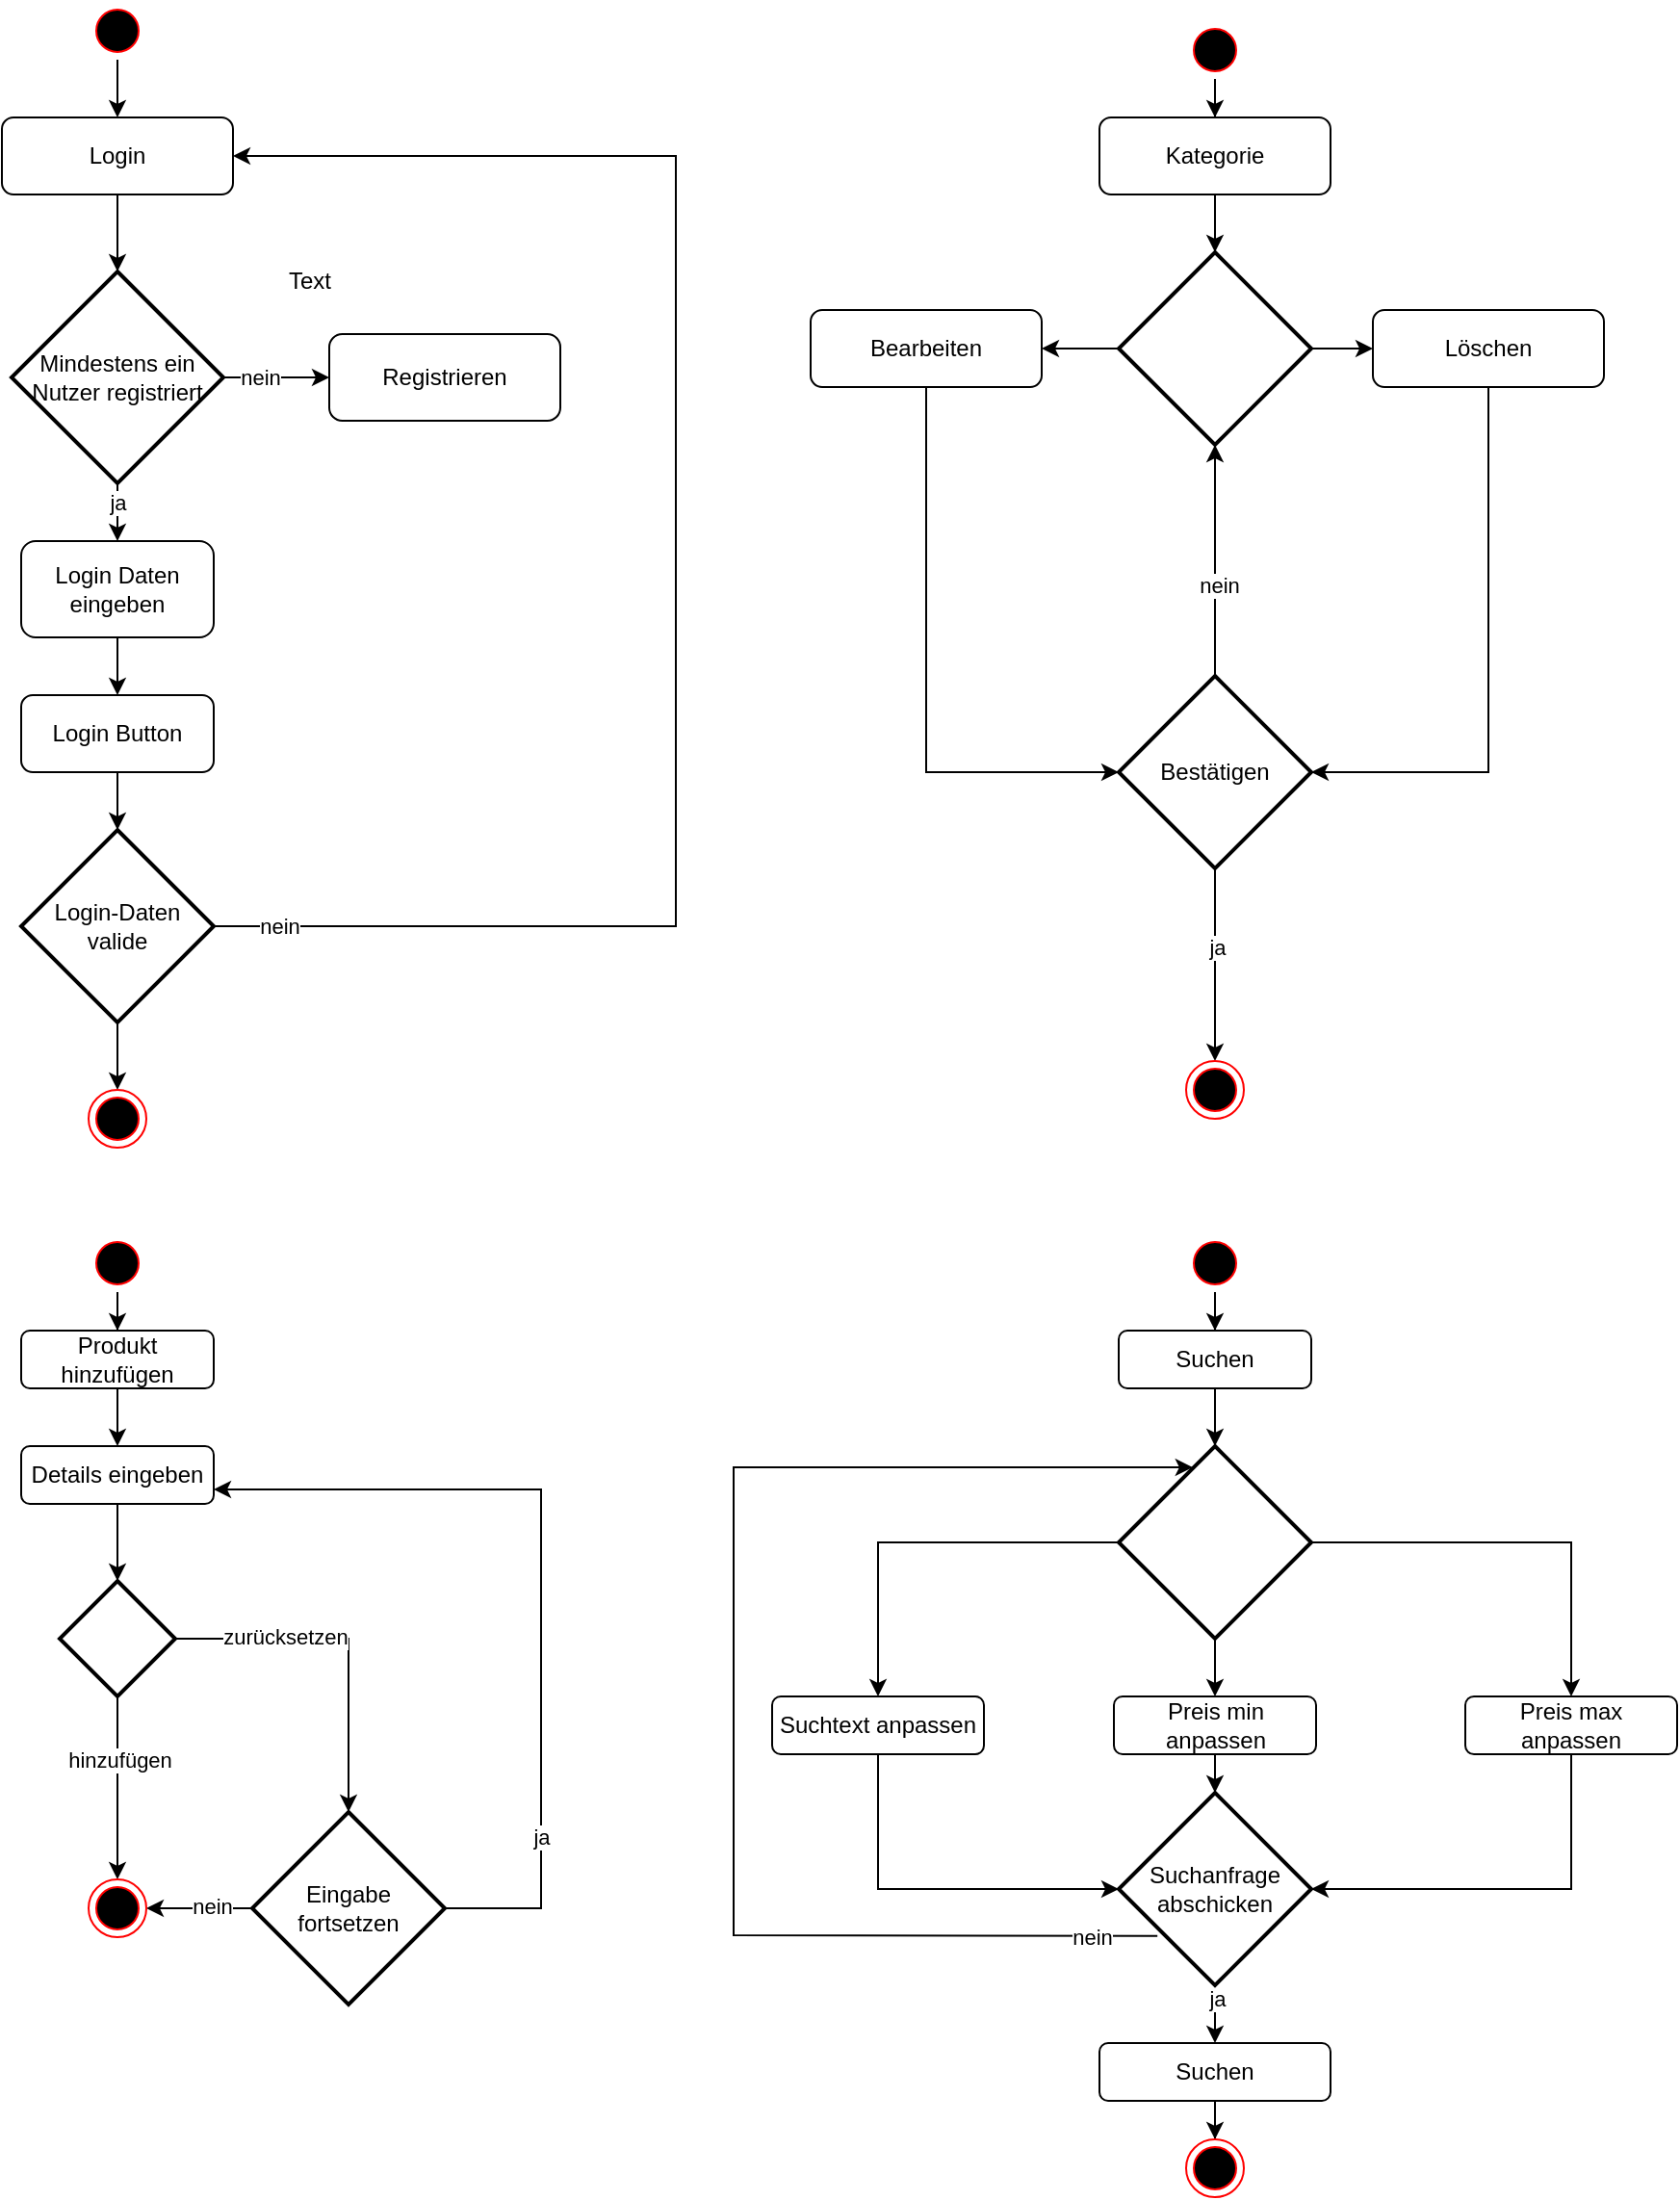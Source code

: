 <mxfile version="16.5.3" type="device"><diagram id="C5RBs43oDa-KdzZeNtuy" name="Page-1"><mxGraphModel dx="1422" dy="762" grid="1" gridSize="10" guides="1" tooltips="1" connect="1" arrows="1" fold="1" page="1" pageScale="1" pageWidth="827" pageHeight="1169" math="0" shadow="0"><root><mxCell id="WIyWlLk6GJQsqaUBKTNV-0"/><mxCell id="WIyWlLk6GJQsqaUBKTNV-1" parent="WIyWlLk6GJQsqaUBKTNV-0"/><mxCell id="LJBGzi0rSWGwyweTOJzR-5" style="edgeStyle=orthogonalEdgeStyle;rounded=0;orthogonalLoop=1;jettySize=auto;html=1;" edge="1" parent="WIyWlLk6GJQsqaUBKTNV-1" source="LJBGzi0rSWGwyweTOJzR-3" target="LJBGzi0rSWGwyweTOJzR-4"><mxGeometry relative="1" as="geometry"/></mxCell><mxCell id="LJBGzi0rSWGwyweTOJzR-3" value="Login" style="rounded=1;whiteSpace=wrap;html=1;" vertex="1" parent="WIyWlLk6GJQsqaUBKTNV-1"><mxGeometry x="100" y="80" width="120" height="40" as="geometry"/></mxCell><mxCell id="LJBGzi0rSWGwyweTOJzR-8" style="edgeStyle=orthogonalEdgeStyle;rounded=0;orthogonalLoop=1;jettySize=auto;html=1;entryX=0;entryY=0.5;entryDx=0;entryDy=0;" edge="1" parent="WIyWlLk6GJQsqaUBKTNV-1" source="LJBGzi0rSWGwyweTOJzR-4" target="LJBGzi0rSWGwyweTOJzR-6"><mxGeometry relative="1" as="geometry"/></mxCell><mxCell id="LJBGzi0rSWGwyweTOJzR-19" value="nein" style="edgeLabel;html=1;align=center;verticalAlign=middle;resizable=0;points=[];" vertex="1" connectable="0" parent="LJBGzi0rSWGwyweTOJzR-8"><mxGeometry x="-0.311" y="1" relative="1" as="geometry"><mxPoint y="1" as="offset"/></mxGeometry></mxCell><mxCell id="LJBGzi0rSWGwyweTOJzR-20" style="edgeStyle=orthogonalEdgeStyle;rounded=0;orthogonalLoop=1;jettySize=auto;html=1;entryX=0.5;entryY=0;entryDx=0;entryDy=0;" edge="1" parent="WIyWlLk6GJQsqaUBKTNV-1" source="LJBGzi0rSWGwyweTOJzR-4" target="LJBGzi0rSWGwyweTOJzR-9"><mxGeometry relative="1" as="geometry"/></mxCell><mxCell id="LJBGzi0rSWGwyweTOJzR-21" value="ja" style="edgeLabel;html=1;align=center;verticalAlign=middle;resizable=0;points=[];" vertex="1" connectable="0" parent="LJBGzi0rSWGwyweTOJzR-20"><mxGeometry x="-0.78" y="1" relative="1" as="geometry"><mxPoint x="-1" y="4" as="offset"/></mxGeometry></mxCell><mxCell id="LJBGzi0rSWGwyweTOJzR-4" value="Mindestens ein Nutzer registriert" style="strokeWidth=2;html=1;shape=mxgraph.flowchart.decision;whiteSpace=wrap;" vertex="1" parent="WIyWlLk6GJQsqaUBKTNV-1"><mxGeometry x="105" y="160" width="110" height="110" as="geometry"/></mxCell><mxCell id="LJBGzi0rSWGwyweTOJzR-6" value="Registrieren" style="rounded=1;whiteSpace=wrap;html=1;" vertex="1" parent="WIyWlLk6GJQsqaUBKTNV-1"><mxGeometry x="270" y="192.5" width="120" height="45" as="geometry"/></mxCell><mxCell id="LJBGzi0rSWGwyweTOJzR-12" style="edgeStyle=orthogonalEdgeStyle;rounded=0;orthogonalLoop=1;jettySize=auto;html=1;entryX=0.5;entryY=0;entryDx=0;entryDy=0;" edge="1" parent="WIyWlLk6GJQsqaUBKTNV-1" source="LJBGzi0rSWGwyweTOJzR-9" target="LJBGzi0rSWGwyweTOJzR-11"><mxGeometry relative="1" as="geometry"/></mxCell><mxCell id="LJBGzi0rSWGwyweTOJzR-9" value="Login Daten eingeben" style="rounded=1;whiteSpace=wrap;html=1;" vertex="1" parent="WIyWlLk6GJQsqaUBKTNV-1"><mxGeometry x="110" y="300" width="100" height="50" as="geometry"/></mxCell><mxCell id="LJBGzi0rSWGwyweTOJzR-14" style="edgeStyle=orthogonalEdgeStyle;rounded=0;orthogonalLoop=1;jettySize=auto;html=1;" edge="1" parent="WIyWlLk6GJQsqaUBKTNV-1" source="LJBGzi0rSWGwyweTOJzR-11" target="LJBGzi0rSWGwyweTOJzR-13"><mxGeometry relative="1" as="geometry"/></mxCell><mxCell id="LJBGzi0rSWGwyweTOJzR-11" value="Login Button" style="rounded=1;whiteSpace=wrap;html=1;" vertex="1" parent="WIyWlLk6GJQsqaUBKTNV-1"><mxGeometry x="110" y="380" width="100" height="40" as="geometry"/></mxCell><mxCell id="LJBGzi0rSWGwyweTOJzR-15" style="edgeStyle=orthogonalEdgeStyle;rounded=0;orthogonalLoop=1;jettySize=auto;html=1;entryX=1;entryY=0.5;entryDx=0;entryDy=0;" edge="1" parent="WIyWlLk6GJQsqaUBKTNV-1" source="LJBGzi0rSWGwyweTOJzR-13" target="LJBGzi0rSWGwyweTOJzR-3"><mxGeometry relative="1" as="geometry"><Array as="points"><mxPoint x="450" y="500"/><mxPoint x="450" y="100"/></Array></mxGeometry></mxCell><mxCell id="LJBGzi0rSWGwyweTOJzR-22" value="nein" style="edgeLabel;html=1;align=center;verticalAlign=middle;resizable=0;points=[];" vertex="1" connectable="0" parent="LJBGzi0rSWGwyweTOJzR-15"><mxGeometry x="-0.923" relative="1" as="geometry"><mxPoint as="offset"/></mxGeometry></mxCell><mxCell id="LJBGzi0rSWGwyweTOJzR-24" style="edgeStyle=orthogonalEdgeStyle;rounded=0;orthogonalLoop=1;jettySize=auto;html=1;entryX=0.5;entryY=0;entryDx=0;entryDy=0;" edge="1" parent="WIyWlLk6GJQsqaUBKTNV-1" source="LJBGzi0rSWGwyweTOJzR-13" target="LJBGzi0rSWGwyweTOJzR-23"><mxGeometry relative="1" as="geometry"/></mxCell><mxCell id="LJBGzi0rSWGwyweTOJzR-13" value="Login-Daten&lt;br&gt;valide" style="strokeWidth=2;html=1;shape=mxgraph.flowchart.decision;whiteSpace=wrap;" vertex="1" parent="WIyWlLk6GJQsqaUBKTNV-1"><mxGeometry x="110" y="450" width="100" height="100" as="geometry"/></mxCell><mxCell id="LJBGzi0rSWGwyweTOJzR-18" value="Text" style="text;html=1;strokeColor=none;fillColor=none;align=center;verticalAlign=middle;whiteSpace=wrap;rounded=0;" vertex="1" parent="WIyWlLk6GJQsqaUBKTNV-1"><mxGeometry x="230" y="150" width="60" height="30" as="geometry"/></mxCell><mxCell id="LJBGzi0rSWGwyweTOJzR-23" value="" style="ellipse;html=1;shape=endState;fillColor=#000000;strokeColor=#ff0000;" vertex="1" parent="WIyWlLk6GJQsqaUBKTNV-1"><mxGeometry x="145" y="585" width="30" height="30" as="geometry"/></mxCell><mxCell id="LJBGzi0rSWGwyweTOJzR-27" style="edgeStyle=orthogonalEdgeStyle;rounded=0;orthogonalLoop=1;jettySize=auto;html=1;entryX=0.5;entryY=0;entryDx=0;entryDy=0;" edge="1" parent="WIyWlLk6GJQsqaUBKTNV-1" source="LJBGzi0rSWGwyweTOJzR-25" target="LJBGzi0rSWGwyweTOJzR-3"><mxGeometry relative="1" as="geometry"/></mxCell><mxCell id="LJBGzi0rSWGwyweTOJzR-25" value="" style="ellipse;html=1;shape=startState;fillColor=#000000;strokeColor=#ff0000;" vertex="1" parent="WIyWlLk6GJQsqaUBKTNV-1"><mxGeometry x="145" y="20" width="30" height="30" as="geometry"/></mxCell><mxCell id="LJBGzi0rSWGwyweTOJzR-46" style="edgeStyle=orthogonalEdgeStyle;rounded=0;orthogonalLoop=1;jettySize=auto;html=1;" edge="1" parent="WIyWlLk6GJQsqaUBKTNV-1" source="LJBGzi0rSWGwyweTOJzR-28" target="LJBGzi0rSWGwyweTOJzR-29"><mxGeometry relative="1" as="geometry"/></mxCell><mxCell id="LJBGzi0rSWGwyweTOJzR-28" value="" style="ellipse;html=1;shape=startState;fillColor=#000000;strokeColor=#ff0000;" vertex="1" parent="WIyWlLk6GJQsqaUBKTNV-1"><mxGeometry x="715" y="30" width="30" height="30" as="geometry"/></mxCell><mxCell id="LJBGzi0rSWGwyweTOJzR-31" style="edgeStyle=orthogonalEdgeStyle;rounded=0;orthogonalLoop=1;jettySize=auto;html=1;entryX=0.5;entryY=0;entryDx=0;entryDy=0;entryPerimeter=0;" edge="1" parent="WIyWlLk6GJQsqaUBKTNV-1" source="LJBGzi0rSWGwyweTOJzR-29" target="LJBGzi0rSWGwyweTOJzR-30"><mxGeometry relative="1" as="geometry"/></mxCell><mxCell id="LJBGzi0rSWGwyweTOJzR-29" value="Kategorie" style="rounded=1;whiteSpace=wrap;html=1;" vertex="1" parent="WIyWlLk6GJQsqaUBKTNV-1"><mxGeometry x="670" y="80" width="120" height="40" as="geometry"/></mxCell><mxCell id="LJBGzi0rSWGwyweTOJzR-35" style="edgeStyle=orthogonalEdgeStyle;rounded=0;orthogonalLoop=1;jettySize=auto;html=1;entryX=1;entryY=0.5;entryDx=0;entryDy=0;" edge="1" parent="WIyWlLk6GJQsqaUBKTNV-1" source="LJBGzi0rSWGwyweTOJzR-30" target="LJBGzi0rSWGwyweTOJzR-34"><mxGeometry relative="1" as="geometry"/></mxCell><mxCell id="LJBGzi0rSWGwyweTOJzR-36" style="edgeStyle=orthogonalEdgeStyle;rounded=0;orthogonalLoop=1;jettySize=auto;html=1;entryX=0;entryY=0.5;entryDx=0;entryDy=0;" edge="1" parent="WIyWlLk6GJQsqaUBKTNV-1" source="LJBGzi0rSWGwyweTOJzR-30" target="LJBGzi0rSWGwyweTOJzR-33"><mxGeometry relative="1" as="geometry"/></mxCell><mxCell id="LJBGzi0rSWGwyweTOJzR-30" value="" style="strokeWidth=2;html=1;shape=mxgraph.flowchart.decision;whiteSpace=wrap;" vertex="1" parent="WIyWlLk6GJQsqaUBKTNV-1"><mxGeometry x="680" y="150" width="100" height="100" as="geometry"/></mxCell><mxCell id="LJBGzi0rSWGwyweTOJzR-39" style="edgeStyle=orthogonalEdgeStyle;rounded=0;orthogonalLoop=1;jettySize=auto;html=1;entryX=1;entryY=0.5;entryDx=0;entryDy=0;entryPerimeter=0;" edge="1" parent="WIyWlLk6GJQsqaUBKTNV-1" source="LJBGzi0rSWGwyweTOJzR-33" target="LJBGzi0rSWGwyweTOJzR-37"><mxGeometry relative="1" as="geometry"><Array as="points"><mxPoint x="872" y="420"/></Array></mxGeometry></mxCell><mxCell id="LJBGzi0rSWGwyweTOJzR-33" value="Löschen" style="rounded=1;whiteSpace=wrap;html=1;" vertex="1" parent="WIyWlLk6GJQsqaUBKTNV-1"><mxGeometry x="812" y="180" width="120" height="40" as="geometry"/></mxCell><mxCell id="LJBGzi0rSWGwyweTOJzR-40" style="edgeStyle=orthogonalEdgeStyle;rounded=0;orthogonalLoop=1;jettySize=auto;html=1;entryX=0;entryY=0.5;entryDx=0;entryDy=0;entryPerimeter=0;" edge="1" parent="WIyWlLk6GJQsqaUBKTNV-1" source="LJBGzi0rSWGwyweTOJzR-34" target="LJBGzi0rSWGwyweTOJzR-37"><mxGeometry relative="1" as="geometry"><Array as="points"><mxPoint x="580" y="420"/></Array></mxGeometry></mxCell><mxCell id="LJBGzi0rSWGwyweTOJzR-34" value="Bearbeiten" style="rounded=1;whiteSpace=wrap;html=1;" vertex="1" parent="WIyWlLk6GJQsqaUBKTNV-1"><mxGeometry x="520" y="180" width="120" height="40" as="geometry"/></mxCell><mxCell id="LJBGzi0rSWGwyweTOJzR-38" style="edgeStyle=orthogonalEdgeStyle;rounded=0;orthogonalLoop=1;jettySize=auto;html=1;entryX=0.5;entryY=1;entryDx=0;entryDy=0;entryPerimeter=0;" edge="1" parent="WIyWlLk6GJQsqaUBKTNV-1" source="LJBGzi0rSWGwyweTOJzR-37" target="LJBGzi0rSWGwyweTOJzR-30"><mxGeometry relative="1" as="geometry"/></mxCell><mxCell id="LJBGzi0rSWGwyweTOJzR-41" value="nein" style="edgeLabel;html=1;align=center;verticalAlign=middle;resizable=0;points=[];" vertex="1" connectable="0" parent="LJBGzi0rSWGwyweTOJzR-38"><mxGeometry x="-0.208" y="-2" relative="1" as="geometry"><mxPoint as="offset"/></mxGeometry></mxCell><mxCell id="LJBGzi0rSWGwyweTOJzR-44" style="edgeStyle=orthogonalEdgeStyle;rounded=0;orthogonalLoop=1;jettySize=auto;html=1;entryX=0.5;entryY=0;entryDx=0;entryDy=0;" edge="1" parent="WIyWlLk6GJQsqaUBKTNV-1" source="LJBGzi0rSWGwyweTOJzR-37" target="LJBGzi0rSWGwyweTOJzR-42"><mxGeometry relative="1" as="geometry"/></mxCell><mxCell id="LJBGzi0rSWGwyweTOJzR-45" value="ja" style="edgeLabel;html=1;align=center;verticalAlign=middle;resizable=0;points=[];" vertex="1" connectable="0" parent="LJBGzi0rSWGwyweTOJzR-44"><mxGeometry x="-0.183" y="1" relative="1" as="geometry"><mxPoint as="offset"/></mxGeometry></mxCell><mxCell id="LJBGzi0rSWGwyweTOJzR-37" value="Bestätigen" style="strokeWidth=2;html=1;shape=mxgraph.flowchart.decision;whiteSpace=wrap;" vertex="1" parent="WIyWlLk6GJQsqaUBKTNV-1"><mxGeometry x="680" y="370" width="100" height="100" as="geometry"/></mxCell><mxCell id="LJBGzi0rSWGwyweTOJzR-42" value="" style="ellipse;html=1;shape=endState;fillColor=#000000;strokeColor=#ff0000;" vertex="1" parent="WIyWlLk6GJQsqaUBKTNV-1"><mxGeometry x="715" y="570" width="30" height="30" as="geometry"/></mxCell><mxCell id="LJBGzi0rSWGwyweTOJzR-50" style="edgeStyle=orthogonalEdgeStyle;rounded=0;orthogonalLoop=1;jettySize=auto;html=1;entryX=0.5;entryY=0;entryDx=0;entryDy=0;" edge="1" parent="WIyWlLk6GJQsqaUBKTNV-1" source="LJBGzi0rSWGwyweTOJzR-47" target="LJBGzi0rSWGwyweTOJzR-48"><mxGeometry relative="1" as="geometry"/></mxCell><mxCell id="LJBGzi0rSWGwyweTOJzR-47" value="" style="ellipse;html=1;shape=startState;fillColor=#000000;strokeColor=#ff0000;" vertex="1" parent="WIyWlLk6GJQsqaUBKTNV-1"><mxGeometry x="145" y="660" width="30" height="30" as="geometry"/></mxCell><mxCell id="LJBGzi0rSWGwyweTOJzR-52" style="edgeStyle=orthogonalEdgeStyle;rounded=0;orthogonalLoop=1;jettySize=auto;html=1;entryX=0.5;entryY=0;entryDx=0;entryDy=0;" edge="1" parent="WIyWlLk6GJQsqaUBKTNV-1" source="LJBGzi0rSWGwyweTOJzR-48" target="LJBGzi0rSWGwyweTOJzR-51"><mxGeometry relative="1" as="geometry"/></mxCell><mxCell id="LJBGzi0rSWGwyweTOJzR-48" value="Produkt hinzufügen" style="rounded=1;whiteSpace=wrap;html=1;" vertex="1" parent="WIyWlLk6GJQsqaUBKTNV-1"><mxGeometry x="110" y="710" width="100" height="30" as="geometry"/></mxCell><mxCell id="LJBGzi0rSWGwyweTOJzR-54" style="edgeStyle=orthogonalEdgeStyle;rounded=0;orthogonalLoop=1;jettySize=auto;html=1;entryX=0.5;entryY=0;entryDx=0;entryDy=0;entryPerimeter=0;" edge="1" parent="WIyWlLk6GJQsqaUBKTNV-1" source="LJBGzi0rSWGwyweTOJzR-51" target="LJBGzi0rSWGwyweTOJzR-53"><mxGeometry relative="1" as="geometry"/></mxCell><mxCell id="LJBGzi0rSWGwyweTOJzR-51" value="Details eingeben" style="rounded=1;whiteSpace=wrap;html=1;" vertex="1" parent="WIyWlLk6GJQsqaUBKTNV-1"><mxGeometry x="110" y="770" width="100" height="30" as="geometry"/></mxCell><mxCell id="LJBGzi0rSWGwyweTOJzR-56" style="edgeStyle=orthogonalEdgeStyle;rounded=0;orthogonalLoop=1;jettySize=auto;html=1;entryX=0.5;entryY=0;entryDx=0;entryDy=0;entryPerimeter=0;" edge="1" parent="WIyWlLk6GJQsqaUBKTNV-1" source="LJBGzi0rSWGwyweTOJzR-53" target="LJBGzi0rSWGwyweTOJzR-55"><mxGeometry relative="1" as="geometry"/></mxCell><mxCell id="LJBGzi0rSWGwyweTOJzR-57" value="zurücksetzen" style="edgeLabel;html=1;align=center;verticalAlign=middle;resizable=0;points=[];" vertex="1" connectable="0" parent="LJBGzi0rSWGwyweTOJzR-56"><mxGeometry x="-0.373" y="1" relative="1" as="geometry"><mxPoint as="offset"/></mxGeometry></mxCell><mxCell id="LJBGzi0rSWGwyweTOJzR-60" style="edgeStyle=orthogonalEdgeStyle;rounded=0;orthogonalLoop=1;jettySize=auto;html=1;entryX=0.5;entryY=0;entryDx=0;entryDy=0;" edge="1" parent="WIyWlLk6GJQsqaUBKTNV-1" source="LJBGzi0rSWGwyweTOJzR-53" target="LJBGzi0rSWGwyweTOJzR-59"><mxGeometry relative="1" as="geometry"/></mxCell><mxCell id="LJBGzi0rSWGwyweTOJzR-61" value="hinzufügen&lt;br&gt;" style="edgeLabel;html=1;align=center;verticalAlign=middle;resizable=0;points=[];" vertex="1" connectable="0" parent="LJBGzi0rSWGwyweTOJzR-60"><mxGeometry x="-0.318" y="1" relative="1" as="geometry"><mxPoint as="offset"/></mxGeometry></mxCell><mxCell id="LJBGzi0rSWGwyweTOJzR-53" value="" style="strokeWidth=2;html=1;shape=mxgraph.flowchart.decision;whiteSpace=wrap;" vertex="1" parent="WIyWlLk6GJQsqaUBKTNV-1"><mxGeometry x="130" y="840" width="60" height="60" as="geometry"/></mxCell><mxCell id="LJBGzi0rSWGwyweTOJzR-62" style="edgeStyle=orthogonalEdgeStyle;rounded=0;orthogonalLoop=1;jettySize=auto;html=1;entryX=1;entryY=0.5;entryDx=0;entryDy=0;" edge="1" parent="WIyWlLk6GJQsqaUBKTNV-1" source="LJBGzi0rSWGwyweTOJzR-55" target="LJBGzi0rSWGwyweTOJzR-59"><mxGeometry relative="1" as="geometry"/></mxCell><mxCell id="LJBGzi0rSWGwyweTOJzR-65" value="nein" style="edgeLabel;html=1;align=center;verticalAlign=middle;resizable=0;points=[];" vertex="1" connectable="0" parent="LJBGzi0rSWGwyweTOJzR-62"><mxGeometry x="-0.226" y="-1" relative="1" as="geometry"><mxPoint as="offset"/></mxGeometry></mxCell><mxCell id="LJBGzi0rSWGwyweTOJzR-63" style="edgeStyle=orthogonalEdgeStyle;rounded=0;orthogonalLoop=1;jettySize=auto;html=1;entryX=1;entryY=0.75;entryDx=0;entryDy=0;" edge="1" parent="WIyWlLk6GJQsqaUBKTNV-1" source="LJBGzi0rSWGwyweTOJzR-55" target="LJBGzi0rSWGwyweTOJzR-51"><mxGeometry relative="1" as="geometry"><Array as="points"><mxPoint x="380" y="1010"/><mxPoint x="380" y="792"/></Array></mxGeometry></mxCell><mxCell id="LJBGzi0rSWGwyweTOJzR-64" value="ja" style="edgeLabel;html=1;align=center;verticalAlign=middle;resizable=0;points=[];" vertex="1" connectable="0" parent="LJBGzi0rSWGwyweTOJzR-63"><mxGeometry x="-0.6" relative="1" as="geometry"><mxPoint as="offset"/></mxGeometry></mxCell><mxCell id="LJBGzi0rSWGwyweTOJzR-55" value="Eingabe fortsetzen" style="strokeWidth=2;html=1;shape=mxgraph.flowchart.decision;whiteSpace=wrap;" vertex="1" parent="WIyWlLk6GJQsqaUBKTNV-1"><mxGeometry x="230" y="960" width="100" height="100" as="geometry"/></mxCell><mxCell id="LJBGzi0rSWGwyweTOJzR-59" value="" style="ellipse;html=1;shape=endState;fillColor=#000000;strokeColor=#ff0000;" vertex="1" parent="WIyWlLk6GJQsqaUBKTNV-1"><mxGeometry x="145" y="995" width="30" height="30" as="geometry"/></mxCell><mxCell id="LJBGzi0rSWGwyweTOJzR-69" style="edgeStyle=orthogonalEdgeStyle;rounded=0;orthogonalLoop=1;jettySize=auto;html=1;entryX=0.5;entryY=0;entryDx=0;entryDy=0;" edge="1" parent="WIyWlLk6GJQsqaUBKTNV-1" source="LJBGzi0rSWGwyweTOJzR-66" target="LJBGzi0rSWGwyweTOJzR-68"><mxGeometry relative="1" as="geometry"/></mxCell><mxCell id="LJBGzi0rSWGwyweTOJzR-66" value="" style="ellipse;html=1;shape=startState;fillColor=#000000;strokeColor=#ff0000;" vertex="1" parent="WIyWlLk6GJQsqaUBKTNV-1"><mxGeometry x="715" y="660" width="30" height="30" as="geometry"/></mxCell><mxCell id="LJBGzi0rSWGwyweTOJzR-71" style="edgeStyle=orthogonalEdgeStyle;rounded=0;orthogonalLoop=1;jettySize=auto;html=1;entryX=0.5;entryY=0;entryDx=0;entryDy=0;entryPerimeter=0;" edge="1" parent="WIyWlLk6GJQsqaUBKTNV-1" source="LJBGzi0rSWGwyweTOJzR-68" target="LJBGzi0rSWGwyweTOJzR-70"><mxGeometry relative="1" as="geometry"/></mxCell><mxCell id="LJBGzi0rSWGwyweTOJzR-68" value="Suchen" style="rounded=1;whiteSpace=wrap;html=1;" vertex="1" parent="WIyWlLk6GJQsqaUBKTNV-1"><mxGeometry x="680" y="710" width="100" height="30" as="geometry"/></mxCell><mxCell id="LJBGzi0rSWGwyweTOJzR-75" style="edgeStyle=orthogonalEdgeStyle;rounded=0;orthogonalLoop=1;jettySize=auto;html=1;entryX=0.5;entryY=0;entryDx=0;entryDy=0;" edge="1" parent="WIyWlLk6GJQsqaUBKTNV-1" source="LJBGzi0rSWGwyweTOJzR-70" target="LJBGzi0rSWGwyweTOJzR-73"><mxGeometry relative="1" as="geometry"/></mxCell><mxCell id="LJBGzi0rSWGwyweTOJzR-76" style="edgeStyle=orthogonalEdgeStyle;rounded=0;orthogonalLoop=1;jettySize=auto;html=1;" edge="1" parent="WIyWlLk6GJQsqaUBKTNV-1" source="LJBGzi0rSWGwyweTOJzR-70" target="LJBGzi0rSWGwyweTOJzR-74"><mxGeometry relative="1" as="geometry"/></mxCell><mxCell id="LJBGzi0rSWGwyweTOJzR-77" style="edgeStyle=orthogonalEdgeStyle;rounded=0;orthogonalLoop=1;jettySize=auto;html=1;entryX=0.5;entryY=0;entryDx=0;entryDy=0;" edge="1" parent="WIyWlLk6GJQsqaUBKTNV-1" source="LJBGzi0rSWGwyweTOJzR-70" target="LJBGzi0rSWGwyweTOJzR-72"><mxGeometry relative="1" as="geometry"/></mxCell><mxCell id="LJBGzi0rSWGwyweTOJzR-70" value="" style="strokeWidth=2;html=1;shape=mxgraph.flowchart.decision;whiteSpace=wrap;" vertex="1" parent="WIyWlLk6GJQsqaUBKTNV-1"><mxGeometry x="680" y="770" width="100" height="100" as="geometry"/></mxCell><mxCell id="LJBGzi0rSWGwyweTOJzR-81" style="edgeStyle=orthogonalEdgeStyle;rounded=0;orthogonalLoop=1;jettySize=auto;html=1;entryX=0;entryY=0.5;entryDx=0;entryDy=0;entryPerimeter=0;" edge="1" parent="WIyWlLk6GJQsqaUBKTNV-1" source="LJBGzi0rSWGwyweTOJzR-72" target="LJBGzi0rSWGwyweTOJzR-78"><mxGeometry relative="1" as="geometry"><Array as="points"><mxPoint x="555" y="1000"/></Array></mxGeometry></mxCell><mxCell id="LJBGzi0rSWGwyweTOJzR-72" value="Suchtext anpassen" style="rounded=1;whiteSpace=wrap;html=1;" vertex="1" parent="WIyWlLk6GJQsqaUBKTNV-1"><mxGeometry x="500" y="900" width="110" height="30" as="geometry"/></mxCell><mxCell id="LJBGzi0rSWGwyweTOJzR-80" style="edgeStyle=orthogonalEdgeStyle;rounded=0;orthogonalLoop=1;jettySize=auto;html=1;entryX=0.5;entryY=0;entryDx=0;entryDy=0;entryPerimeter=0;" edge="1" parent="WIyWlLk6GJQsqaUBKTNV-1" source="LJBGzi0rSWGwyweTOJzR-73" target="LJBGzi0rSWGwyweTOJzR-78"><mxGeometry relative="1" as="geometry"/></mxCell><mxCell id="LJBGzi0rSWGwyweTOJzR-73" value="Preis min anpassen" style="rounded=1;whiteSpace=wrap;html=1;" vertex="1" parent="WIyWlLk6GJQsqaUBKTNV-1"><mxGeometry x="677.5" y="900" width="105" height="30" as="geometry"/></mxCell><mxCell id="LJBGzi0rSWGwyweTOJzR-79" style="edgeStyle=orthogonalEdgeStyle;rounded=0;orthogonalLoop=1;jettySize=auto;html=1;entryX=1;entryY=0.5;entryDx=0;entryDy=0;entryPerimeter=0;" edge="1" parent="WIyWlLk6GJQsqaUBKTNV-1" source="LJBGzi0rSWGwyweTOJzR-74" target="LJBGzi0rSWGwyweTOJzR-78"><mxGeometry relative="1" as="geometry"><Array as="points"><mxPoint x="915" y="1000"/></Array></mxGeometry></mxCell><mxCell id="LJBGzi0rSWGwyweTOJzR-74" value="Preis max anpassen" style="rounded=1;whiteSpace=wrap;html=1;" vertex="1" parent="WIyWlLk6GJQsqaUBKTNV-1"><mxGeometry x="860" y="900" width="110" height="30" as="geometry"/></mxCell><mxCell id="LJBGzi0rSWGwyweTOJzR-83" style="edgeStyle=orthogonalEdgeStyle;rounded=0;orthogonalLoop=1;jettySize=auto;html=1;" edge="1" parent="WIyWlLk6GJQsqaUBKTNV-1" source="LJBGzi0rSWGwyweTOJzR-78" target="LJBGzi0rSWGwyweTOJzR-82"><mxGeometry relative="1" as="geometry"/></mxCell><mxCell id="LJBGzi0rSWGwyweTOJzR-87" value="ja" style="edgeLabel;html=1;align=center;verticalAlign=middle;resizable=0;points=[];" vertex="1" connectable="0" parent="LJBGzi0rSWGwyweTOJzR-83"><mxGeometry x="-0.749" y="1" relative="1" as="geometry"><mxPoint as="offset"/></mxGeometry></mxCell><mxCell id="LJBGzi0rSWGwyweTOJzR-78" value="Suchanfrage&lt;br&gt;abschicken" style="strokeWidth=2;html=1;shape=mxgraph.flowchart.decision;whiteSpace=wrap;" vertex="1" parent="WIyWlLk6GJQsqaUBKTNV-1"><mxGeometry x="680" y="950" width="100" height="100" as="geometry"/></mxCell><mxCell id="LJBGzi0rSWGwyweTOJzR-85" style="edgeStyle=orthogonalEdgeStyle;rounded=0;orthogonalLoop=1;jettySize=auto;html=1;entryX=0.5;entryY=0;entryDx=0;entryDy=0;" edge="1" parent="WIyWlLk6GJQsqaUBKTNV-1" source="LJBGzi0rSWGwyweTOJzR-82" target="LJBGzi0rSWGwyweTOJzR-84"><mxGeometry relative="1" as="geometry"/></mxCell><mxCell id="LJBGzi0rSWGwyweTOJzR-82" value="Suchen" style="rounded=1;whiteSpace=wrap;html=1;" vertex="1" parent="WIyWlLk6GJQsqaUBKTNV-1"><mxGeometry x="670" y="1080" width="120" height="30" as="geometry"/></mxCell><mxCell id="LJBGzi0rSWGwyweTOJzR-84" value="" style="ellipse;html=1;shape=endState;fillColor=#000000;strokeColor=#ff0000;" vertex="1" parent="WIyWlLk6GJQsqaUBKTNV-1"><mxGeometry x="715" y="1130" width="30" height="30" as="geometry"/></mxCell><mxCell id="LJBGzi0rSWGwyweTOJzR-86" value="" style="endArrow=classic;html=1;rounded=0;exitX=0.201;exitY=0.744;exitDx=0;exitDy=0;exitPerimeter=0;entryX=0.384;entryY=0.11;entryDx=0;entryDy=0;entryPerimeter=0;" edge="1" parent="WIyWlLk6GJQsqaUBKTNV-1" source="LJBGzi0rSWGwyweTOJzR-78" target="LJBGzi0rSWGwyweTOJzR-70"><mxGeometry width="50" height="50" relative="1" as="geometry"><mxPoint x="570" y="960" as="sourcePoint"/><mxPoint x="670" y="770" as="targetPoint"/><Array as="points"><mxPoint x="480" y="1024"/><mxPoint x="480" y="900"/><mxPoint x="480" y="781"/></Array></mxGeometry></mxCell><mxCell id="LJBGzi0rSWGwyweTOJzR-88" value="nein" style="edgeLabel;html=1;align=center;verticalAlign=middle;resizable=0;points=[];" vertex="1" connectable="0" parent="LJBGzi0rSWGwyweTOJzR-86"><mxGeometry x="-0.903" relative="1" as="geometry"><mxPoint as="offset"/></mxGeometry></mxCell></root></mxGraphModel></diagram></mxfile>